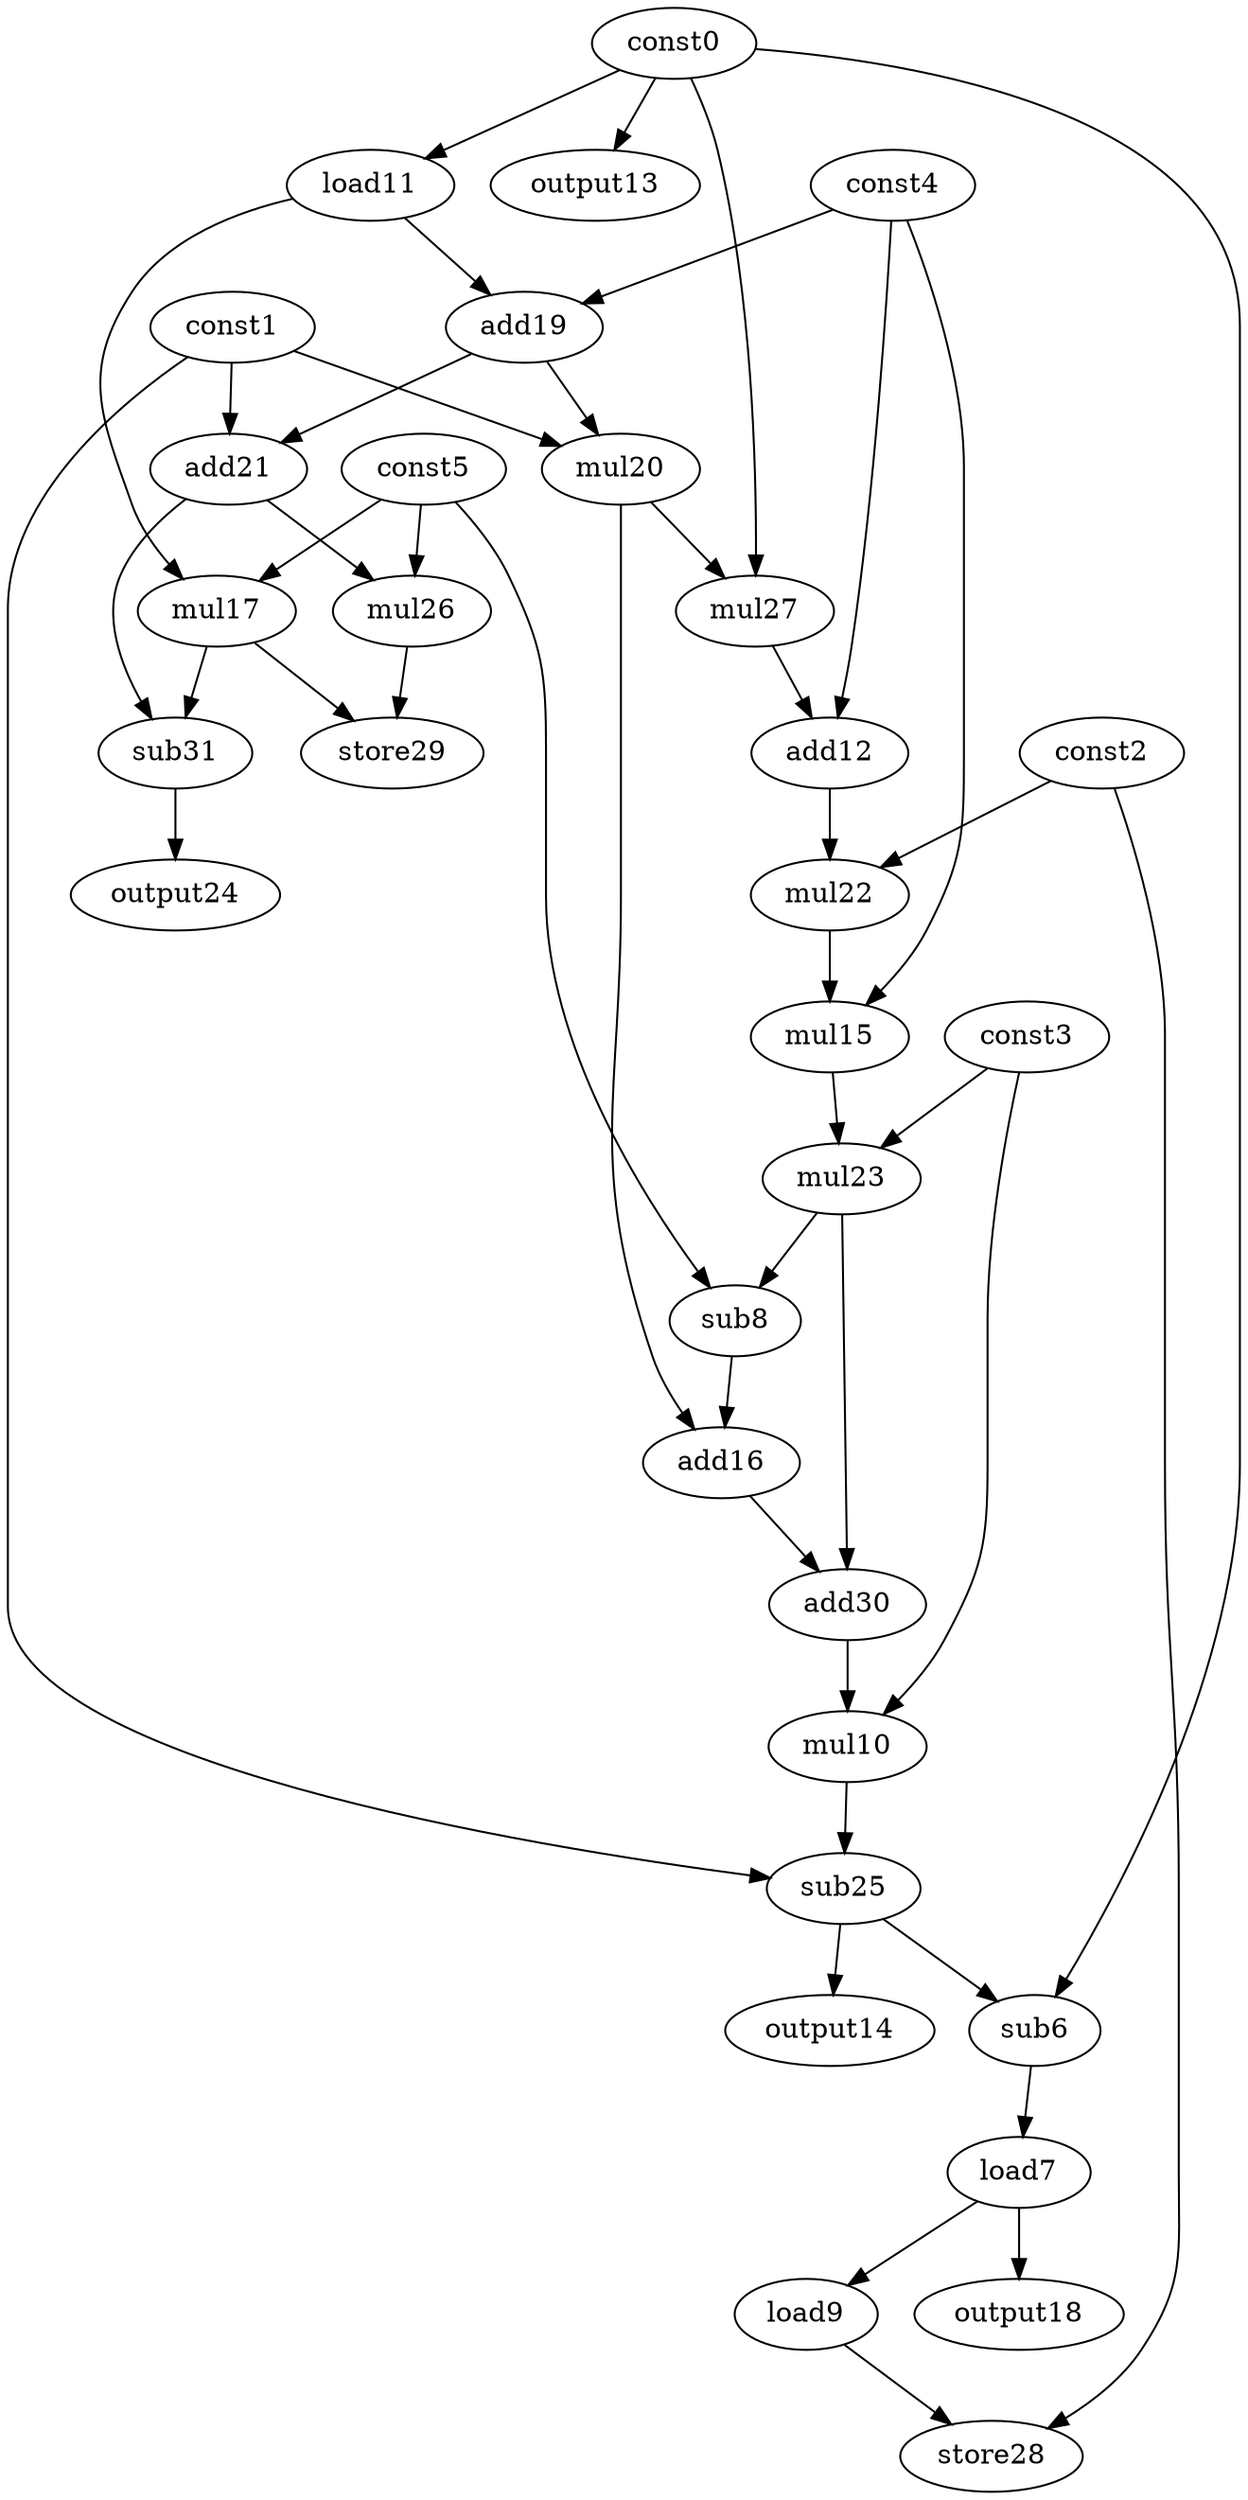 digraph G { 
const0[opcode=const]; 
const1[opcode=const]; 
const2[opcode=const]; 
const3[opcode=const]; 
const4[opcode=const]; 
const5[opcode=const]; 
sub6[opcode=sub]; 
load7[opcode=load]; 
sub8[opcode=sub]; 
load9[opcode=load]; 
mul10[opcode=mul]; 
load11[opcode=load]; 
add12[opcode=add]; 
output13[opcode=output]; 
output14[opcode=output]; 
mul15[opcode=mul]; 
add16[opcode=add]; 
mul17[opcode=mul]; 
output18[opcode=output]; 
add19[opcode=add]; 
mul20[opcode=mul]; 
add21[opcode=add]; 
mul22[opcode=mul]; 
mul23[opcode=mul]; 
output24[opcode=output]; 
sub25[opcode=sub]; 
mul26[opcode=mul]; 
mul27[opcode=mul]; 
store28[opcode=store]; 
store29[opcode=store]; 
add30[opcode=add]; 
sub31[opcode=sub]; 
const0->load11[operand=0];
const0->output13[operand=0];
load11->mul17[operand=0];
const5->mul17[operand=1];
load11->add19[operand=0];
const4->add19[operand=1];
const1->mul20[operand=0];
add19->mul20[operand=1];
const1->add21[operand=0];
add19->add21[operand=1];
const5->mul26[operand=0];
add21->mul26[operand=1];
const0->mul27[operand=0];
mul20->mul27[operand=1];
mul17->sub31[operand=0];
add21->sub31[operand=1];
mul27->add12[operand=0];
const4->add12[operand=1];
sub31->output24[operand=0];
mul17->store29[operand=0];
mul26->store29[operand=1];
const2->mul22[operand=0];
add12->mul22[operand=1];
const4->mul15[operand=0];
mul22->mul15[operand=1];
const3->mul23[operand=0];
mul15->mul23[operand=1];
const5->sub8[operand=0];
mul23->sub8[operand=1];
sub8->add16[operand=0];
mul20->add16[operand=1];
add16->add30[operand=0];
mul23->add30[operand=1];
const3->mul10[operand=0];
add30->mul10[operand=1];
const1->sub25[operand=0];
mul10->sub25[operand=1];
const0->sub6[operand=0];
sub25->sub6[operand=1];
sub25->output14[operand=0];
sub6->load7[operand=0];
load7->load9[operand=0];
load7->output18[operand=0];
load9->store28[operand=0];
const2->store28[operand=1];
}
